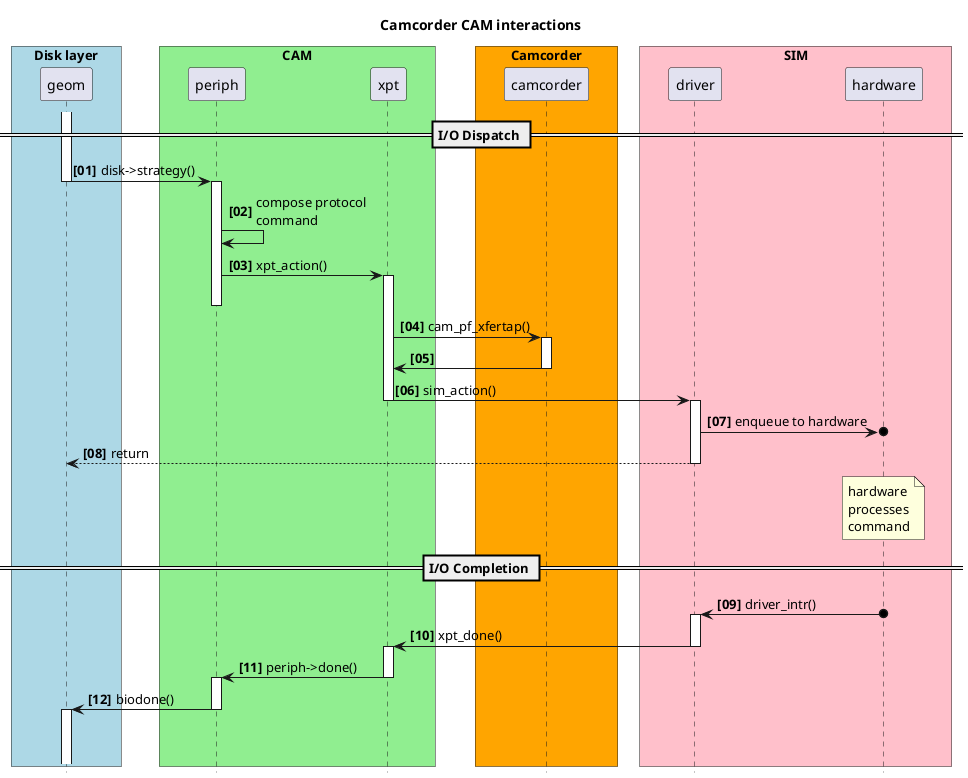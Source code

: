 @@startuml
autonumber "<b>[00]"
hide footbox
skinparam ParticipantPadding 25
skinparam BoxPadding 10

Title Camcorder CAM interactions

box "Disk layer" #LightBlue
participant geom
end box

box "CAM" #LightGreen
participant periph
participant xpt
end box

box "Camcorder" #Orange
participant camcorder
end box

box "SIM" #Pink
participant driver
participant hardware
end box

== I/O Dispatch ==
activate geom
geom->periph: disk->strategy()
deactivate geom
activate periph

periph->periph : compose protocol\ncommand
periph->xpt : xpt_action()
activate xpt
deactivate periph
xpt->camcorder : cam_pf_xfertap()
activate camcorder
camcorder->xpt
deactivate camcorder
xpt->driver : sim_action()
deactivate xpt
activate driver
driver->o hardware : enqueue to hardware
driver --> geom : return
deactivate driver
note over hardware: hardware\nprocesses\ncommand

== I/O Completion ==
hardware o-> driver: driver_intr()
activate driver
driver->xpt : xpt_done()
deactivate driver
activate xpt

xpt->periph : periph->done()
deactivate xpt
activate periph
periph->geom : biodone()
deactivate periph
activate geom
||45||

@@enduml
